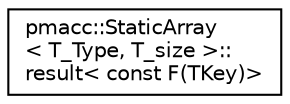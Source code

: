 digraph "Graphical Class Hierarchy"
{
 // LATEX_PDF_SIZE
  edge [fontname="Helvetica",fontsize="10",labelfontname="Helvetica",labelfontsize="10"];
  node [fontname="Helvetica",fontsize="10",shape=record];
  rankdir="LR";
  Node0 [label="pmacc::StaticArray\l\< T_Type, T_size \>::\lresult\< const F(TKey)\>",height=0.2,width=0.4,color="black", fillcolor="white", style="filled",URL="$structpmacc_1_1_static_array_1_1result_3_01const_01_f_07_t_key_08_4.html",tooltip=" "];
}
